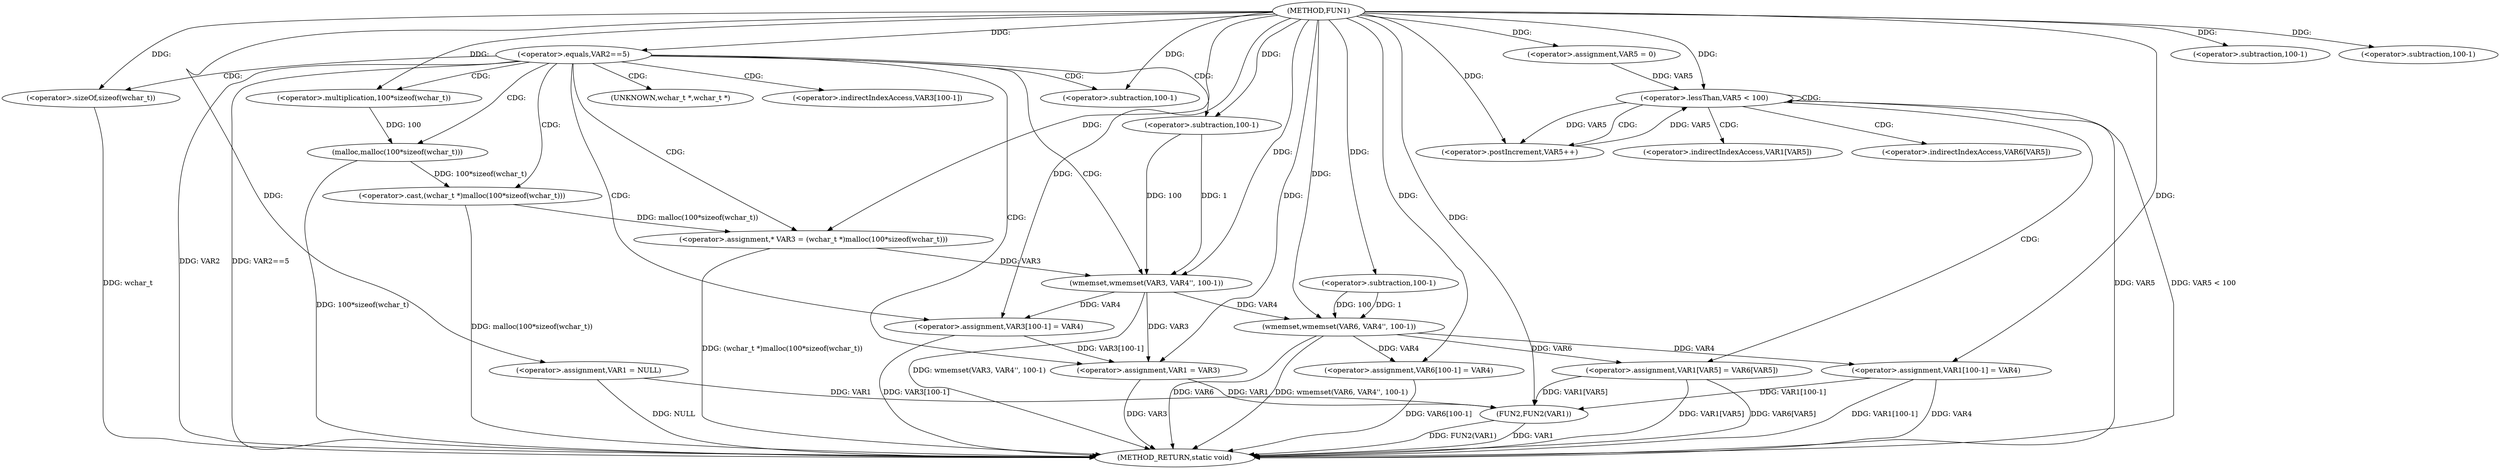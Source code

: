 digraph FUN1 {  
"1000100" [label = "(METHOD,FUN1)" ]
"1000180" [label = "(METHOD_RETURN,static void)" ]
"1000103" [label = "(<operator>.assignment,VAR1 = NULL)" ]
"1000107" [label = "(<operator>.equals,VAR2==5)" ]
"1000113" [label = "(<operator>.assignment,* VAR3 = (wchar_t *)malloc(100*sizeof(wchar_t)))" ]
"1000115" [label = "(<operator>.cast,(wchar_t *)malloc(100*sizeof(wchar_t)))" ]
"1000117" [label = "(malloc,malloc(100*sizeof(wchar_t)))" ]
"1000118" [label = "(<operator>.multiplication,100*sizeof(wchar_t))" ]
"1000120" [label = "(<operator>.sizeOf,sizeof(wchar_t))" ]
"1000122" [label = "(wmemset,wmemset(VAR3, VAR4'', 100-1))" ]
"1000125" [label = "(<operator>.subtraction,100-1)" ]
"1000128" [label = "(<operator>.assignment,VAR3[100-1] = VAR4)" ]
"1000131" [label = "(<operator>.subtraction,100-1)" ]
"1000135" [label = "(<operator>.assignment,VAR1 = VAR3)" ]
"1000141" [label = "(wmemset,wmemset(VAR6, VAR4'', 100-1))" ]
"1000144" [label = "(<operator>.subtraction,100-1)" ]
"1000147" [label = "(<operator>.assignment,VAR6[100-1] = VAR4)" ]
"1000150" [label = "(<operator>.subtraction,100-1)" ]
"1000155" [label = "(<operator>.assignment,VAR5 = 0)" ]
"1000158" [label = "(<operator>.lessThan,VAR5 < 100)" ]
"1000161" [label = "(<operator>.postIncrement,VAR5++)" ]
"1000164" [label = "(<operator>.assignment,VAR1[VAR5] = VAR6[VAR5])" ]
"1000171" [label = "(<operator>.assignment,VAR1[100-1] = VAR4)" ]
"1000174" [label = "(<operator>.subtraction,100-1)" ]
"1000178" [label = "(FUN2,FUN2(VAR1))" ]
"1000116" [label = "(UNKNOWN,wchar_t *,wchar_t *)" ]
"1000129" [label = "(<operator>.indirectIndexAccess,VAR3[100-1])" ]
"1000165" [label = "(<operator>.indirectIndexAccess,VAR1[VAR5])" ]
"1000168" [label = "(<operator>.indirectIndexAccess,VAR6[VAR5])" ]
  "1000107" -> "1000180"  [ label = "DDG: VAR2"] 
  "1000107" -> "1000180"  [ label = "DDG: VAR2==5"] 
  "1000178" -> "1000180"  [ label = "DDG: VAR1"] 
  "1000103" -> "1000180"  [ label = "DDG: NULL"] 
  "1000141" -> "1000180"  [ label = "DDG: wmemset(VAR6, VAR4'', 100-1)"] 
  "1000147" -> "1000180"  [ label = "DDG: VAR6[100-1]"] 
  "1000117" -> "1000180"  [ label = "DDG: 100*sizeof(wchar_t)"] 
  "1000171" -> "1000180"  [ label = "DDG: VAR4"] 
  "1000164" -> "1000180"  [ label = "DDG: VAR1[VAR5]"] 
  "1000178" -> "1000180"  [ label = "DDG: FUN2(VAR1)"] 
  "1000158" -> "1000180"  [ label = "DDG: VAR5"] 
  "1000115" -> "1000180"  [ label = "DDG: malloc(100*sizeof(wchar_t))"] 
  "1000164" -> "1000180"  [ label = "DDG: VAR6[VAR5]"] 
  "1000171" -> "1000180"  [ label = "DDG: VAR1[100-1]"] 
  "1000141" -> "1000180"  [ label = "DDG: VAR6"] 
  "1000128" -> "1000180"  [ label = "DDG: VAR3[100-1]"] 
  "1000158" -> "1000180"  [ label = "DDG: VAR5 < 100"] 
  "1000113" -> "1000180"  [ label = "DDG: (wchar_t *)malloc(100*sizeof(wchar_t))"] 
  "1000120" -> "1000180"  [ label = "DDG: wchar_t"] 
  "1000122" -> "1000180"  [ label = "DDG: wmemset(VAR3, VAR4'', 100-1)"] 
  "1000135" -> "1000180"  [ label = "DDG: VAR3"] 
  "1000100" -> "1000103"  [ label = "DDG: "] 
  "1000100" -> "1000107"  [ label = "DDG: "] 
  "1000115" -> "1000113"  [ label = "DDG: malloc(100*sizeof(wchar_t))"] 
  "1000100" -> "1000113"  [ label = "DDG: "] 
  "1000117" -> "1000115"  [ label = "DDG: 100*sizeof(wchar_t)"] 
  "1000118" -> "1000117"  [ label = "DDG: 100"] 
  "1000100" -> "1000118"  [ label = "DDG: "] 
  "1000100" -> "1000120"  [ label = "DDG: "] 
  "1000113" -> "1000122"  [ label = "DDG: VAR3"] 
  "1000100" -> "1000122"  [ label = "DDG: "] 
  "1000125" -> "1000122"  [ label = "DDG: 100"] 
  "1000125" -> "1000122"  [ label = "DDG: 1"] 
  "1000100" -> "1000125"  [ label = "DDG: "] 
  "1000122" -> "1000128"  [ label = "DDG: VAR4"] 
  "1000100" -> "1000128"  [ label = "DDG: "] 
  "1000100" -> "1000131"  [ label = "DDG: "] 
  "1000122" -> "1000135"  [ label = "DDG: VAR3"] 
  "1000128" -> "1000135"  [ label = "DDG: VAR3[100-1]"] 
  "1000100" -> "1000135"  [ label = "DDG: "] 
  "1000100" -> "1000141"  [ label = "DDG: "] 
  "1000122" -> "1000141"  [ label = "DDG: VAR4"] 
  "1000144" -> "1000141"  [ label = "DDG: 100"] 
  "1000144" -> "1000141"  [ label = "DDG: 1"] 
  "1000100" -> "1000144"  [ label = "DDG: "] 
  "1000141" -> "1000147"  [ label = "DDG: VAR4"] 
  "1000100" -> "1000147"  [ label = "DDG: "] 
  "1000100" -> "1000150"  [ label = "DDG: "] 
  "1000100" -> "1000155"  [ label = "DDG: "] 
  "1000155" -> "1000158"  [ label = "DDG: VAR5"] 
  "1000161" -> "1000158"  [ label = "DDG: VAR5"] 
  "1000100" -> "1000158"  [ label = "DDG: "] 
  "1000158" -> "1000161"  [ label = "DDG: VAR5"] 
  "1000100" -> "1000161"  [ label = "DDG: "] 
  "1000141" -> "1000164"  [ label = "DDG: VAR6"] 
  "1000100" -> "1000171"  [ label = "DDG: "] 
  "1000141" -> "1000171"  [ label = "DDG: VAR4"] 
  "1000100" -> "1000174"  [ label = "DDG: "] 
  "1000171" -> "1000178"  [ label = "DDG: VAR1[100-1]"] 
  "1000103" -> "1000178"  [ label = "DDG: VAR1"] 
  "1000135" -> "1000178"  [ label = "DDG: VAR1"] 
  "1000164" -> "1000178"  [ label = "DDG: VAR1[VAR5]"] 
  "1000100" -> "1000178"  [ label = "DDG: "] 
  "1000107" -> "1000125"  [ label = "CDG: "] 
  "1000107" -> "1000116"  [ label = "CDG: "] 
  "1000107" -> "1000131"  [ label = "CDG: "] 
  "1000107" -> "1000120"  [ label = "CDG: "] 
  "1000107" -> "1000117"  [ label = "CDG: "] 
  "1000107" -> "1000113"  [ label = "CDG: "] 
  "1000107" -> "1000128"  [ label = "CDG: "] 
  "1000107" -> "1000129"  [ label = "CDG: "] 
  "1000107" -> "1000135"  [ label = "CDG: "] 
  "1000107" -> "1000115"  [ label = "CDG: "] 
  "1000107" -> "1000118"  [ label = "CDG: "] 
  "1000107" -> "1000122"  [ label = "CDG: "] 
  "1000158" -> "1000168"  [ label = "CDG: "] 
  "1000158" -> "1000164"  [ label = "CDG: "] 
  "1000158" -> "1000158"  [ label = "CDG: "] 
  "1000158" -> "1000161"  [ label = "CDG: "] 
  "1000158" -> "1000165"  [ label = "CDG: "] 
}
